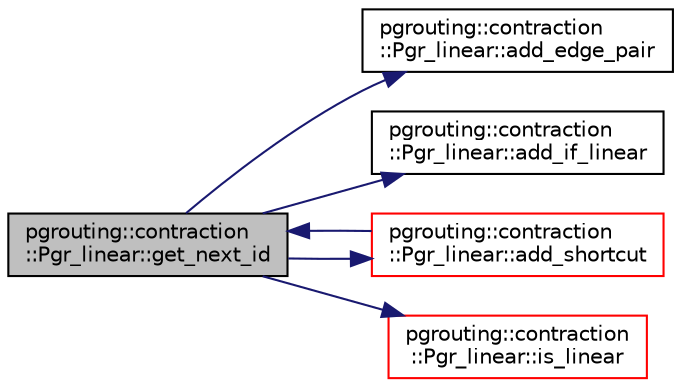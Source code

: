 digraph "pgrouting::contraction::Pgr_linear::get_next_id"
{
  edge [fontname="Helvetica",fontsize="10",labelfontname="Helvetica",labelfontsize="10"];
  node [fontname="Helvetica",fontsize="10",shape=record];
  rankdir="LR";
  Node88 [label="pgrouting::contraction\l::Pgr_linear::get_next_id",height=0.2,width=0.4,color="black", fillcolor="grey75", style="filled", fontcolor="black"];
  Node88 -> Node89 [color="midnightblue",fontsize="10",style="solid",fontname="Helvetica"];
  Node89 [label="pgrouting::contraction\l::Pgr_linear::add_edge_pair",height=0.2,width=0.4,color="black", fillcolor="white", style="filled",URL="$classpgrouting_1_1contraction_1_1Pgr__linear.html#acdf297158ead28ab5daddf675435ae84"];
  Node88 -> Node90 [color="midnightblue",fontsize="10",style="solid",fontname="Helvetica"];
  Node90 [label="pgrouting::contraction\l::Pgr_linear::add_if_linear",height=0.2,width=0.4,color="black", fillcolor="white", style="filled",URL="$classpgrouting_1_1contraction_1_1Pgr__linear.html#a153f7422b69c808afaded724e251aeb6"];
  Node88 -> Node91 [color="midnightblue",fontsize="10",style="solid",fontname="Helvetica"];
  Node91 [label="pgrouting::contraction\l::Pgr_linear::add_shortcut",height=0.2,width=0.4,color="red", fillcolor="white", style="filled",URL="$classpgrouting_1_1contraction_1_1Pgr__linear.html#a8e40b3cf3839a6a3ef50cc2f7288ea99",tooltip="add edges(shortuct) to the graph during contraction "];
  Node91 -> Node88 [color="midnightblue",fontsize="10",style="solid",fontname="Helvetica"];
  Node88 -> Node101 [color="midnightblue",fontsize="10",style="solid",fontname="Helvetica"];
  Node101 [label="pgrouting::contraction\l::Pgr_linear::is_linear",height=0.2,width=0.4,color="red", fillcolor="white", style="filled",URL="$classpgrouting_1_1contraction_1_1Pgr__linear.html#a593081fe63e6d9e62a7368ae6ed0c1d1"];
}
